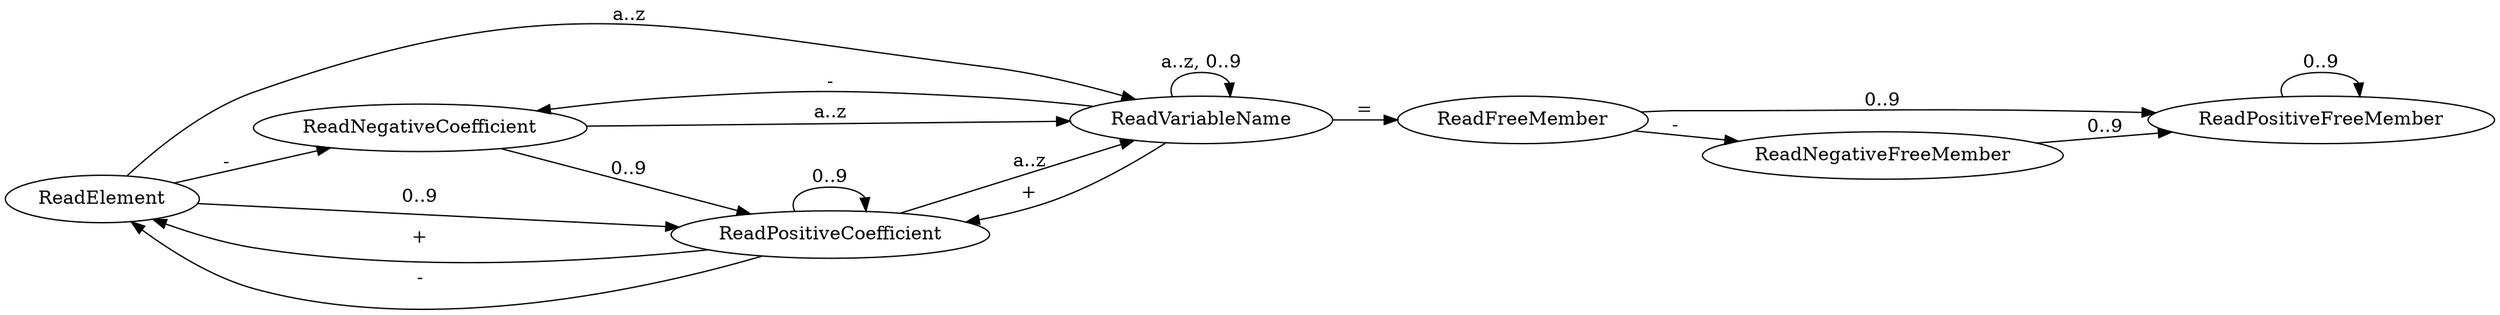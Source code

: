 digraph {
  rankdir = "LR";

  ReadElement -> ReadNegativeCoefficient [label = "-"];
  ReadElement -> ReadPositiveCoefficient [label = "0..9"];
  ReadElement -> ReadVariableName [label = "a..z"];

  ReadNegativeCoefficient -> ReadPositiveCoefficient [label = "0..9"];
  ReadNegativeCoefficient -> ReadVariableName [label = "a..z"];

  ReadPositiveCoefficient -> ReadPositiveCoefficient [label = "0..9"];
  ReadPositiveCoefficient -> ReadVariableName [label = "a..z"];
  ReadPositiveCoefficient -> ReadElement [label = "+"];
  ReadPositiveCoefficient -> ReadElement [label = "-"];

  ReadVariableName -> ReadVariableName [label = "a..z, 0..9"];
  ReadVariableName -> ReadNegativeCoefficient [label = "-"];
  ReadVariableName -> ReadPositiveCoefficient [label = "+"];
  ReadVariableName -> ReadFreeMember [label = "="];

  ReadFreeMember -> ReadNegativeFreeMember [label = "-"];
  ReadFreeMember -> ReadPositiveFreeMember [label = "0..9"];

  ReadNegativeFreeMember -> ReadPositiveFreeMember [label = "0..9"];

  ReadPositiveFreeMember -> ReadPositiveFreeMember [label = "0..9"];
}

